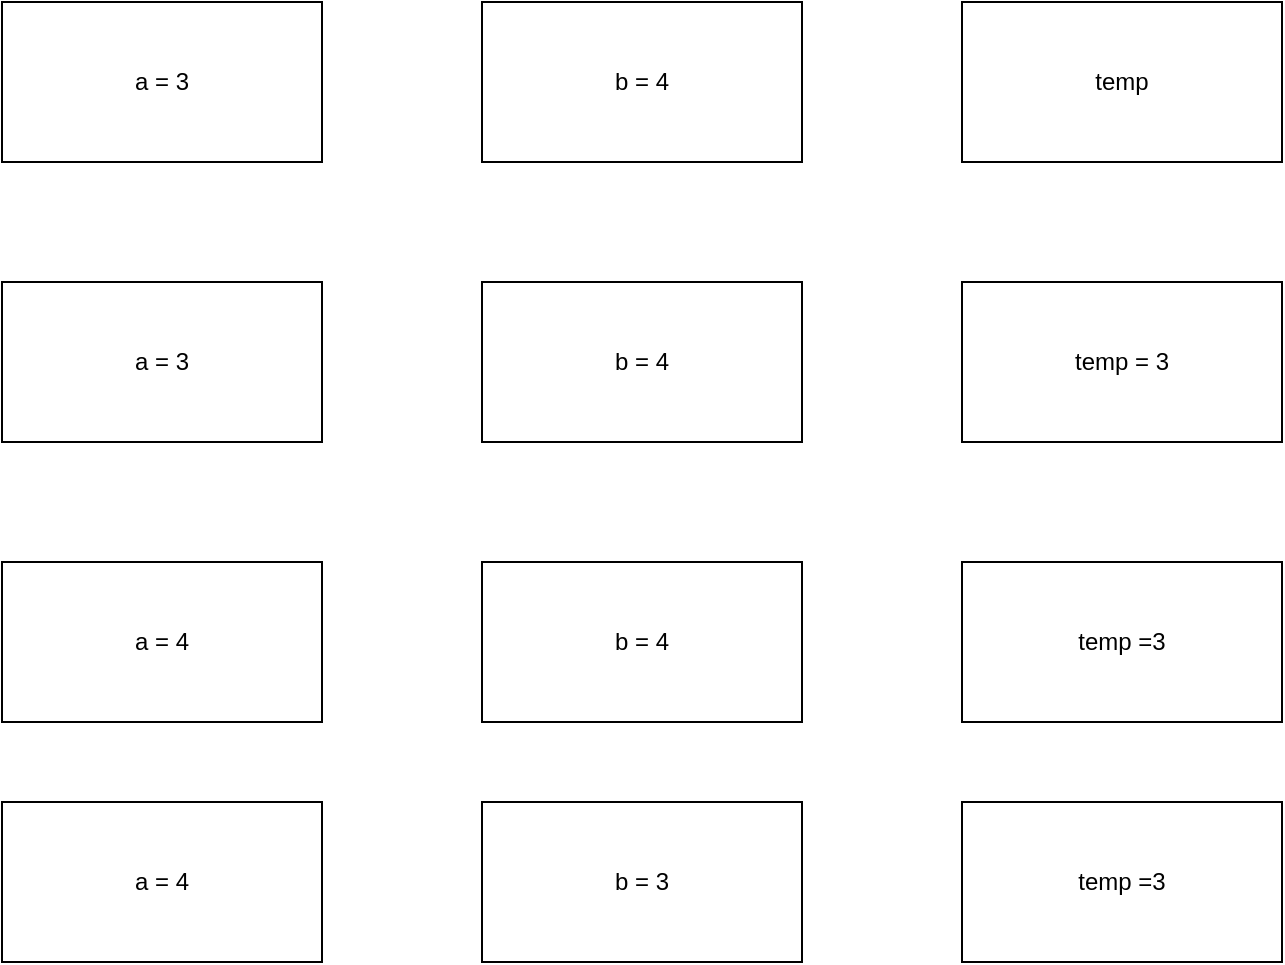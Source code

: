 <mxfile version="20.8.0" type="device"><diagram id="umQqeLxWsReL-GMyB_4e" name="Page-1"><mxGraphModel dx="1114" dy="616" grid="1" gridSize="10" guides="1" tooltips="1" connect="1" arrows="1" fold="1" page="1" pageScale="1" pageWidth="850" pageHeight="1100" math="0" shadow="0"><root><mxCell id="0"/><mxCell id="1" parent="0"/><mxCell id="h-fabdXAoMQfCD-CMe6--1" value="a = 3" style="rounded=0;whiteSpace=wrap;html=1;" vertex="1" parent="1"><mxGeometry x="40" y="80" width="160" height="80" as="geometry"/></mxCell><mxCell id="h-fabdXAoMQfCD-CMe6--4" value="b = 4" style="rounded=0;whiteSpace=wrap;html=1;" vertex="1" parent="1"><mxGeometry x="280" y="80" width="160" height="80" as="geometry"/></mxCell><mxCell id="h-fabdXAoMQfCD-CMe6--5" value="temp" style="rounded=0;whiteSpace=wrap;html=1;" vertex="1" parent="1"><mxGeometry x="520" y="80" width="160" height="80" as="geometry"/></mxCell><mxCell id="h-fabdXAoMQfCD-CMe6--6" value="temp = 3" style="rounded=0;whiteSpace=wrap;html=1;" vertex="1" parent="1"><mxGeometry x="520" y="220" width="160" height="80" as="geometry"/></mxCell><mxCell id="h-fabdXAoMQfCD-CMe6--7" value="b = 4" style="rounded=0;whiteSpace=wrap;html=1;" vertex="1" parent="1"><mxGeometry x="280" y="360" width="160" height="80" as="geometry"/></mxCell><mxCell id="h-fabdXAoMQfCD-CMe6--8" value="a = 3" style="rounded=0;whiteSpace=wrap;html=1;" vertex="1" parent="1"><mxGeometry x="40" y="220" width="160" height="80" as="geometry"/></mxCell><mxCell id="h-fabdXAoMQfCD-CMe6--9" value="a = 4" style="rounded=0;whiteSpace=wrap;html=1;" vertex="1" parent="1"><mxGeometry x="40" y="360" width="160" height="80" as="geometry"/></mxCell><mxCell id="h-fabdXAoMQfCD-CMe6--10" value="b = 4" style="rounded=0;whiteSpace=wrap;html=1;" vertex="1" parent="1"><mxGeometry x="280" y="220" width="160" height="80" as="geometry"/></mxCell><mxCell id="h-fabdXAoMQfCD-CMe6--11" value="temp =3" style="rounded=0;whiteSpace=wrap;html=1;" vertex="1" parent="1"><mxGeometry x="520" y="360" width="160" height="80" as="geometry"/></mxCell><mxCell id="h-fabdXAoMQfCD-CMe6--13" value="temp =3" style="rounded=0;whiteSpace=wrap;html=1;" vertex="1" parent="1"><mxGeometry x="520" y="480" width="160" height="80" as="geometry"/></mxCell><mxCell id="h-fabdXAoMQfCD-CMe6--14" value="a = 4" style="rounded=0;whiteSpace=wrap;html=1;" vertex="1" parent="1"><mxGeometry x="40" y="480" width="160" height="80" as="geometry"/></mxCell><mxCell id="h-fabdXAoMQfCD-CMe6--15" value="b = 3" style="rounded=0;whiteSpace=wrap;html=1;" vertex="1" parent="1"><mxGeometry x="280" y="480" width="160" height="80" as="geometry"/></mxCell></root></mxGraphModel></diagram></mxfile>